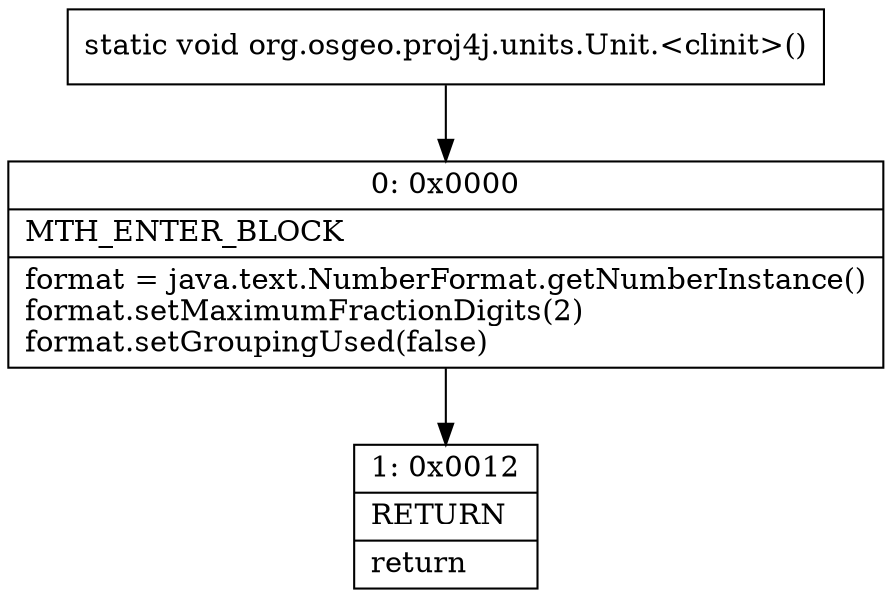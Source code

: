 digraph "CFG fororg.osgeo.proj4j.units.Unit.\<clinit\>()V" {
Node_0 [shape=record,label="{0\:\ 0x0000|MTH_ENTER_BLOCK\l|format = java.text.NumberFormat.getNumberInstance()\lformat.setMaximumFractionDigits(2)\lformat.setGroupingUsed(false)\l}"];
Node_1 [shape=record,label="{1\:\ 0x0012|RETURN\l|return\l}"];
MethodNode[shape=record,label="{static void org.osgeo.proj4j.units.Unit.\<clinit\>() }"];
MethodNode -> Node_0;
Node_0 -> Node_1;
}

